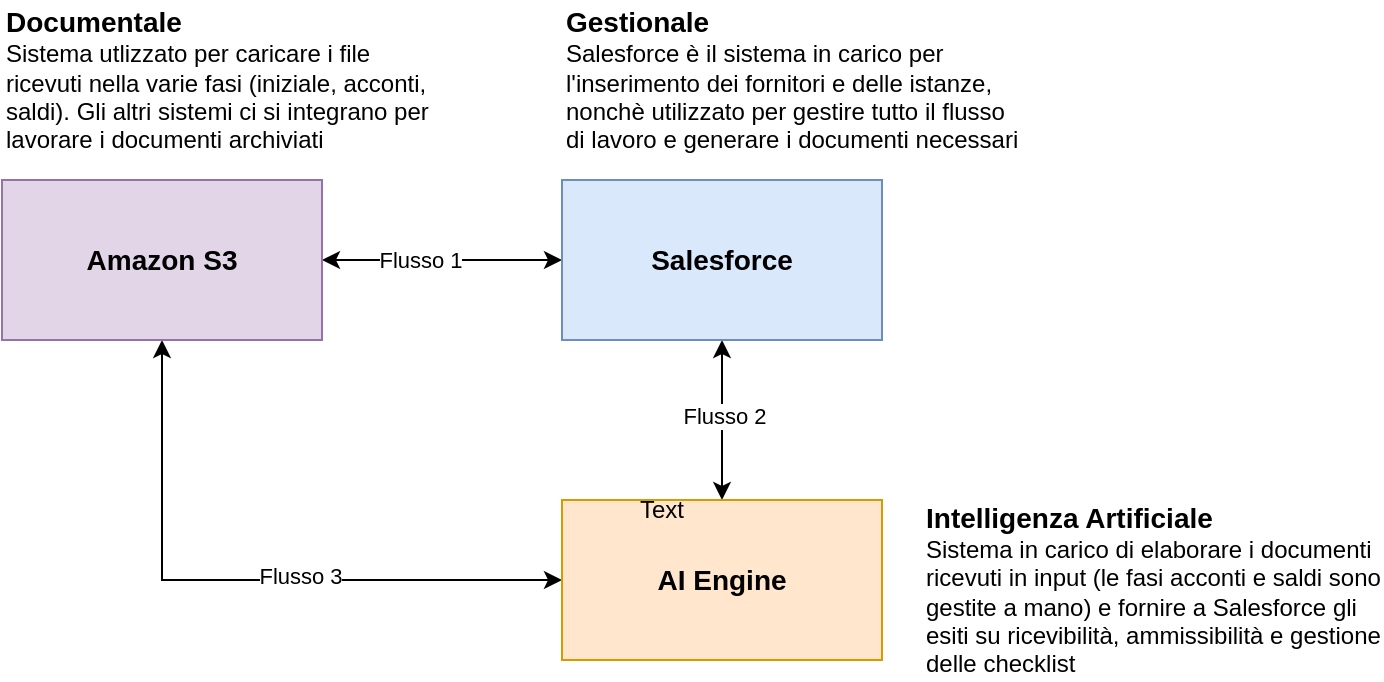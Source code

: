 <mxfile version="25.0.3">
  <diagram name="Page-1" id="cohj8z8S4m5TxLio4ceR">
    <mxGraphModel dx="1195" dy="622" grid="1" gridSize="10" guides="1" tooltips="1" connect="1" arrows="1" fold="1" page="1" pageScale="1" pageWidth="827" pageHeight="1169" math="0" shadow="0">
      <root>
        <mxCell id="0" />
        <mxCell id="1" parent="0" />
        <mxCell id="AAG1v3WY4wcVgF360aav-14" style="edgeStyle=orthogonalEdgeStyle;rounded=0;orthogonalLoop=1;jettySize=auto;html=1;exitX=1;exitY=0.5;exitDx=0;exitDy=0;entryX=0;entryY=0.5;entryDx=0;entryDy=0;startArrow=classic;startFill=1;" edge="1" parent="1" source="AAG1v3WY4wcVgF360aav-1" target="AAG1v3WY4wcVgF360aav-3">
          <mxGeometry relative="1" as="geometry" />
        </mxCell>
        <mxCell id="AAG1v3WY4wcVgF360aav-16" value="Flusso 1" style="edgeLabel;html=1;align=center;verticalAlign=middle;resizable=0;points=[];" vertex="1" connectable="0" parent="AAG1v3WY4wcVgF360aav-14">
          <mxGeometry x="-0.183" relative="1" as="geometry">
            <mxPoint as="offset" />
          </mxGeometry>
        </mxCell>
        <mxCell id="AAG1v3WY4wcVgF360aav-15" style="edgeStyle=orthogonalEdgeStyle;rounded=0;orthogonalLoop=1;jettySize=auto;html=1;exitX=0.5;exitY=1;exitDx=0;exitDy=0;entryX=0;entryY=0.5;entryDx=0;entryDy=0;startArrow=classic;startFill=1;" edge="1" parent="1" source="AAG1v3WY4wcVgF360aav-1" target="AAG1v3WY4wcVgF360aav-5">
          <mxGeometry relative="1" as="geometry" />
        </mxCell>
        <mxCell id="AAG1v3WY4wcVgF360aav-18" value="Flusso 3" style="edgeLabel;html=1;align=center;verticalAlign=middle;resizable=0;points=[];" vertex="1" connectable="0" parent="AAG1v3WY4wcVgF360aav-15">
          <mxGeometry x="0.181" y="2" relative="1" as="geometry">
            <mxPoint as="offset" />
          </mxGeometry>
        </mxCell>
        <mxCell id="AAG1v3WY4wcVgF360aav-1" value="&lt;b&gt;&lt;font style=&quot;font-size: 14px;&quot;&gt;Amazon S3&lt;/font&gt;&lt;/b&gt;" style="rounded=0;whiteSpace=wrap;html=1;fillColor=#e1d5e7;strokeColor=#9673a6;" vertex="1" parent="1">
          <mxGeometry x="80" y="120" width="160" height="80" as="geometry" />
        </mxCell>
        <mxCell id="AAG1v3WY4wcVgF360aav-13" style="edgeStyle=orthogonalEdgeStyle;rounded=0;orthogonalLoop=1;jettySize=auto;html=1;exitX=0.5;exitY=1;exitDx=0;exitDy=0;entryX=0.5;entryY=0;entryDx=0;entryDy=0;startArrow=classic;startFill=1;" edge="1" parent="1" source="AAG1v3WY4wcVgF360aav-3" target="AAG1v3WY4wcVgF360aav-5">
          <mxGeometry relative="1" as="geometry" />
        </mxCell>
        <mxCell id="AAG1v3WY4wcVgF360aav-17" value="Flusso 2" style="edgeLabel;html=1;align=center;verticalAlign=middle;resizable=0;points=[];" vertex="1" connectable="0" parent="AAG1v3WY4wcVgF360aav-13">
          <mxGeometry x="-0.05" y="1" relative="1" as="geometry">
            <mxPoint as="offset" />
          </mxGeometry>
        </mxCell>
        <mxCell id="AAG1v3WY4wcVgF360aav-3" value="&lt;b&gt;&lt;font style=&quot;font-size: 14px;&quot;&gt;Salesforce&lt;/font&gt;&lt;/b&gt;" style="rounded=0;whiteSpace=wrap;html=1;fillColor=#dae8fc;strokeColor=#6c8ebf;" vertex="1" parent="1">
          <mxGeometry x="360" y="120" width="160" height="80" as="geometry" />
        </mxCell>
        <mxCell id="AAG1v3WY4wcVgF360aav-5" value="&lt;b&gt;&lt;font style=&quot;font-size: 14px;&quot;&gt;AI Engine&lt;/font&gt;&lt;/b&gt;" style="rounded=0;whiteSpace=wrap;html=1;fillColor=#ffe6cc;strokeColor=#d79b00;" vertex="1" parent="1">
          <mxGeometry x="360" y="280" width="160" height="80" as="geometry" />
        </mxCell>
        <mxCell id="AAG1v3WY4wcVgF360aav-19" value="Text" style="text;html=1;align=center;verticalAlign=middle;whiteSpace=wrap;rounded=0;" vertex="1" parent="1">
          <mxGeometry x="380" y="270" width="60" height="30" as="geometry" />
        </mxCell>
        <mxCell id="AAG1v3WY4wcVgF360aav-21" value="&lt;b&gt;&lt;font style=&quot;font-size: 14px;&quot;&gt;Documentale&lt;/font&gt;&lt;/b&gt;&lt;div&gt;Sistema utlizzato per caricare i file ricevuti nella varie fasi (iniziale, acconti, saldi). Gli altri sistemi ci si integrano per lavorare i documenti archiviati&lt;/div&gt;" style="text;html=1;align=left;verticalAlign=middle;whiteSpace=wrap;rounded=0;" vertex="1" parent="1">
          <mxGeometry x="80" y="30" width="220" height="80" as="geometry" />
        </mxCell>
        <mxCell id="AAG1v3WY4wcVgF360aav-22" value="&lt;div&gt;&lt;span style=&quot;font-size: 14px;&quot;&gt;&lt;b&gt;Gestionale&lt;/b&gt;&lt;/span&gt;&lt;/div&gt;&lt;div&gt;Salesforce è il sistema in carico per l&#39;inserimento dei fornitori e delle istanze, nonchè utilizzato per gestire tutto il flusso di lavoro e generare i documenti necessari&lt;/div&gt;" style="text;html=1;align=left;verticalAlign=middle;whiteSpace=wrap;rounded=0;" vertex="1" parent="1">
          <mxGeometry x="360" y="30" width="230" height="80" as="geometry" />
        </mxCell>
        <mxCell id="AAG1v3WY4wcVgF360aav-23" value="&lt;div&gt;&lt;span style=&quot;font-size: 14px;&quot;&gt;&lt;b&gt;Intelligenza Artificiale&lt;/b&gt;&lt;/span&gt;&lt;/div&gt;&lt;div&gt;Sistema in carico di elaborare i documenti ricevuti in input (le fasi acconti e saldi sono gestite a mano) e fornire a Salesforce gli esiti su ricevibilità, ammissibilità e gestione delle checklist&lt;/div&gt;" style="text;html=1;align=left;verticalAlign=middle;whiteSpace=wrap;rounded=0;" vertex="1" parent="1">
          <mxGeometry x="540" y="280" width="230" height="90" as="geometry" />
        </mxCell>
      </root>
    </mxGraphModel>
  </diagram>
</mxfile>
